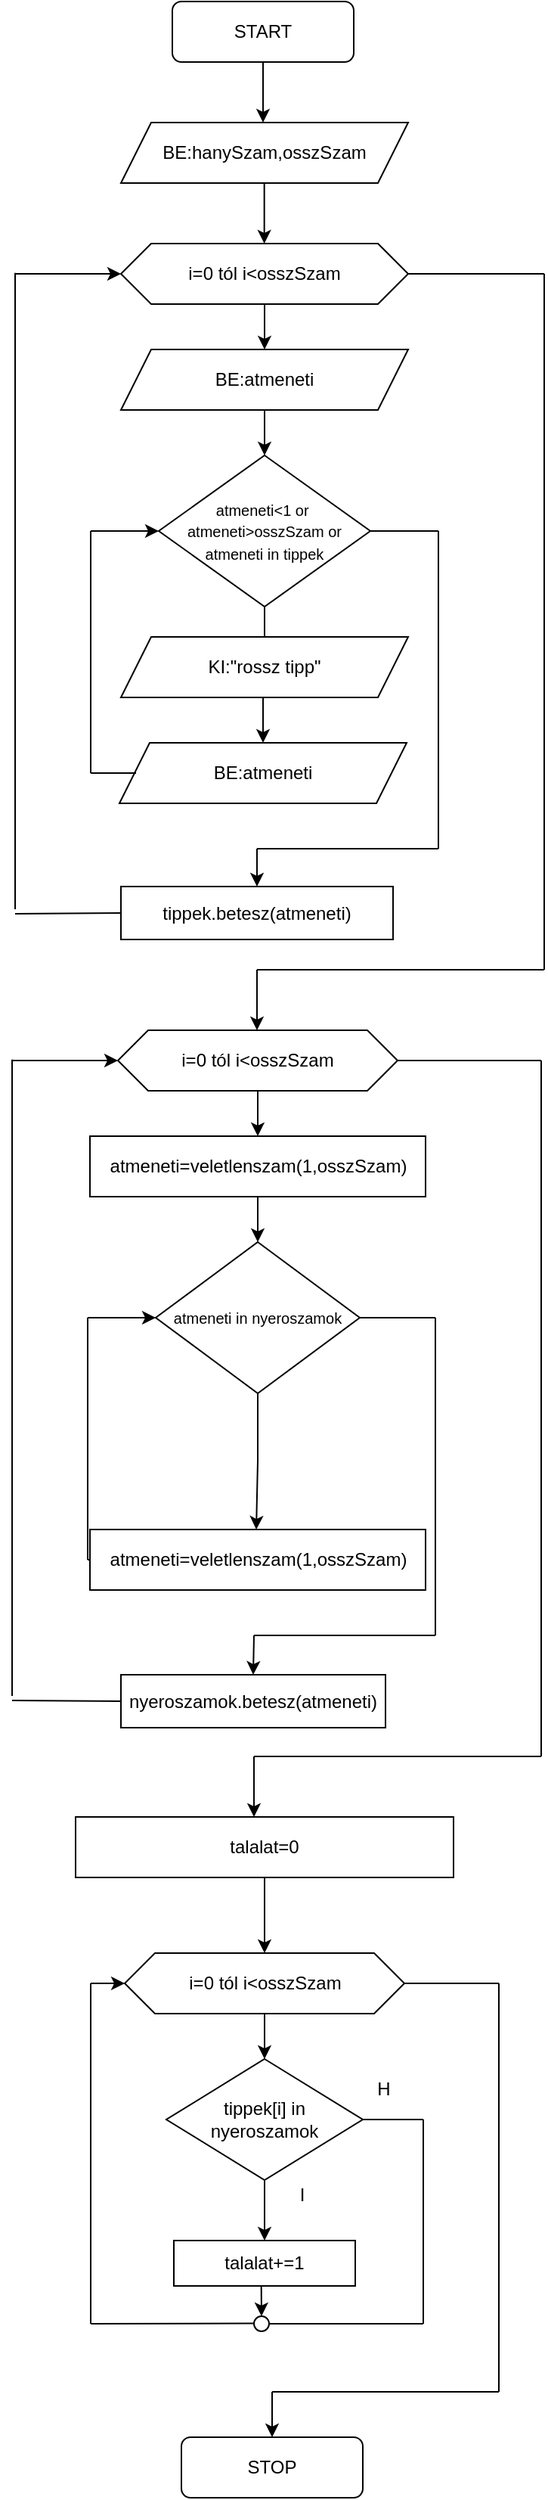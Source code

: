 <mxfile version="13.7.7" type="device"><diagram id="qWswqRjfIsMgmeCDrpxf" name="Page-1"><mxGraphModel dx="728" dy="518" grid="1" gridSize="10" guides="1" tooltips="1" connect="1" arrows="1" fold="1" page="1" pageScale="1" pageWidth="827" pageHeight="1169" math="0" shadow="0"><root><mxCell id="0"/><mxCell id="1" parent="0"/><mxCell id="zRtjkPz0g3i5yab9Swka-1" value="START" style="rounded=1;whiteSpace=wrap;html=1;" vertex="1" parent="1"><mxGeometry x="354" width="120" height="40" as="geometry"/></mxCell><mxCell id="zRtjkPz0g3i5yab9Swka-2" value="" style="endArrow=classic;html=1;exitX=0.5;exitY=1;exitDx=0;exitDy=0;" edge="1" parent="1" source="zRtjkPz0g3i5yab9Swka-1"><mxGeometry width="50" height="50" relative="1" as="geometry"><mxPoint x="390" y="80" as="sourcePoint"/><mxPoint x="414" y="80" as="targetPoint"/></mxGeometry></mxCell><mxCell id="zRtjkPz0g3i5yab9Swka-3" value="BE:hanySzam,osszSzam" style="shape=parallelogram;perimeter=parallelogramPerimeter;whiteSpace=wrap;html=1;fixedSize=1;" vertex="1" parent="1"><mxGeometry x="320" y="80" width="190" height="40" as="geometry"/></mxCell><mxCell id="zRtjkPz0g3i5yab9Swka-4" value="" style="endArrow=classic;html=1;exitX=0.5;exitY=1;exitDx=0;exitDy=0;" edge="1" parent="1"><mxGeometry width="50" height="50" relative="1" as="geometry"><mxPoint x="414.83" y="120" as="sourcePoint"/><mxPoint x="414.83" y="160" as="targetPoint"/></mxGeometry></mxCell><mxCell id="zRtjkPz0g3i5yab9Swka-8" value="" style="edgeStyle=orthogonalEdgeStyle;rounded=0;orthogonalLoop=1;jettySize=auto;html=1;" edge="1" parent="1" source="zRtjkPz0g3i5yab9Swka-5" target="zRtjkPz0g3i5yab9Swka-6"><mxGeometry relative="1" as="geometry"/></mxCell><mxCell id="zRtjkPz0g3i5yab9Swka-5" value="i=0 tól i&amp;lt;osszSzam" style="shape=hexagon;perimeter=hexagonPerimeter2;whiteSpace=wrap;html=1;fixedSize=1;" vertex="1" parent="1"><mxGeometry x="320" y="160" width="190" height="40" as="geometry"/></mxCell><mxCell id="zRtjkPz0g3i5yab9Swka-9" value="" style="edgeStyle=orthogonalEdgeStyle;rounded=0;orthogonalLoop=1;jettySize=auto;html=1;" edge="1" parent="1" source="zRtjkPz0g3i5yab9Swka-6" target="zRtjkPz0g3i5yab9Swka-7"><mxGeometry relative="1" as="geometry"/></mxCell><mxCell id="zRtjkPz0g3i5yab9Swka-6" value="BE:atmeneti" style="shape=parallelogram;perimeter=parallelogramPerimeter;whiteSpace=wrap;html=1;fixedSize=1;" vertex="1" parent="1"><mxGeometry x="320" y="230" width="190" height="40" as="geometry"/></mxCell><mxCell id="zRtjkPz0g3i5yab9Swka-13" value="" style="edgeStyle=orthogonalEdgeStyle;rounded=0;orthogonalLoop=1;jettySize=auto;html=1;" edge="1" parent="1" source="zRtjkPz0g3i5yab9Swka-7" target="zRtjkPz0g3i5yab9Swka-11"><mxGeometry relative="1" as="geometry"/></mxCell><mxCell id="zRtjkPz0g3i5yab9Swka-7" value="&lt;font style=&quot;font-size: 10px&quot;&gt;atmeneti&amp;lt;1 or&amp;nbsp; atmeneti&amp;gt;osszSzam or atmeneti in tippek&lt;/font&gt;" style="rhombus;whiteSpace=wrap;html=1;" vertex="1" parent="1"><mxGeometry x="345" y="300" width="140" height="100" as="geometry"/></mxCell><mxCell id="zRtjkPz0g3i5yab9Swka-10" value="KI:&quot;rossz tipp&quot;" style="shape=parallelogram;perimeter=parallelogramPerimeter;whiteSpace=wrap;html=1;fixedSize=1;" vertex="1" parent="1"><mxGeometry x="320" y="420" width="190" height="40" as="geometry"/></mxCell><mxCell id="zRtjkPz0g3i5yab9Swka-11" value="BE:atmeneti" style="shape=parallelogram;perimeter=parallelogramPerimeter;whiteSpace=wrap;html=1;fixedSize=1;" vertex="1" parent="1"><mxGeometry x="319" y="490" width="190" height="40" as="geometry"/></mxCell><mxCell id="zRtjkPz0g3i5yab9Swka-18" value="" style="endArrow=none;html=1;" edge="1" parent="1"><mxGeometry width="50" height="50" relative="1" as="geometry"><mxPoint x="330" y="510" as="sourcePoint"/><mxPoint x="300" y="510" as="targetPoint"/></mxGeometry></mxCell><mxCell id="zRtjkPz0g3i5yab9Swka-19" value="" style="endArrow=none;html=1;" edge="1" parent="1"><mxGeometry width="50" height="50" relative="1" as="geometry"><mxPoint x="300" y="510" as="sourcePoint"/><mxPoint x="300" y="350" as="targetPoint"/></mxGeometry></mxCell><mxCell id="zRtjkPz0g3i5yab9Swka-20" value="" style="endArrow=classic;html=1;entryX=0;entryY=0.5;entryDx=0;entryDy=0;" edge="1" parent="1" target="zRtjkPz0g3i5yab9Swka-7"><mxGeometry width="50" height="50" relative="1" as="geometry"><mxPoint x="300" y="350" as="sourcePoint"/><mxPoint x="350" y="350" as="targetPoint"/></mxGeometry></mxCell><mxCell id="zRtjkPz0g3i5yab9Swka-21" value="" style="endArrow=none;html=1;entryX=1;entryY=0.5;entryDx=0;entryDy=0;" edge="1" parent="1" target="zRtjkPz0g3i5yab9Swka-7"><mxGeometry width="50" height="50" relative="1" as="geometry"><mxPoint x="530" y="350" as="sourcePoint"/><mxPoint x="440" y="420" as="targetPoint"/></mxGeometry></mxCell><mxCell id="zRtjkPz0g3i5yab9Swka-22" value="" style="endArrow=none;html=1;" edge="1" parent="1"><mxGeometry width="50" height="50" relative="1" as="geometry"><mxPoint x="530" y="560" as="sourcePoint"/><mxPoint x="530" y="350" as="targetPoint"/></mxGeometry></mxCell><mxCell id="zRtjkPz0g3i5yab9Swka-23" value="tippek.betesz(atmeneti)" style="rounded=0;whiteSpace=wrap;html=1;" vertex="1" parent="1"><mxGeometry x="320" y="585" width="180" height="35" as="geometry"/></mxCell><mxCell id="zRtjkPz0g3i5yab9Swka-24" value="" style="endArrow=none;html=1;" edge="1" parent="1"><mxGeometry width="50" height="50" relative="1" as="geometry"><mxPoint x="410" y="560" as="sourcePoint"/><mxPoint x="530" y="560" as="targetPoint"/></mxGeometry></mxCell><mxCell id="zRtjkPz0g3i5yab9Swka-25" value="" style="endArrow=classic;html=1;entryX=0.5;entryY=0;entryDx=0;entryDy=0;" edge="1" parent="1" target="zRtjkPz0g3i5yab9Swka-23"><mxGeometry width="50" height="50" relative="1" as="geometry"><mxPoint x="410" y="560" as="sourcePoint"/><mxPoint x="410" y="580" as="targetPoint"/></mxGeometry></mxCell><mxCell id="zRtjkPz0g3i5yab9Swka-27" value="" style="endArrow=none;html=1;entryX=0;entryY=0.5;entryDx=0;entryDy=0;" edge="1" parent="1" target="zRtjkPz0g3i5yab9Swka-23"><mxGeometry width="50" height="50" relative="1" as="geometry"><mxPoint x="250" y="603" as="sourcePoint"/><mxPoint x="300" y="600" as="targetPoint"/></mxGeometry></mxCell><mxCell id="zRtjkPz0g3i5yab9Swka-29" value="" style="endArrow=none;html=1;" edge="1" parent="1"><mxGeometry width="50" height="50" relative="1" as="geometry"><mxPoint x="250" y="179.333" as="sourcePoint"/><mxPoint x="250" y="600" as="targetPoint"/></mxGeometry></mxCell><mxCell id="zRtjkPz0g3i5yab9Swka-30" value="" style="endArrow=classic;html=1;" edge="1" parent="1" target="zRtjkPz0g3i5yab9Swka-5"><mxGeometry width="50" height="50" relative="1" as="geometry"><mxPoint x="250" y="180" as="sourcePoint"/><mxPoint x="310" y="210" as="targetPoint"/></mxGeometry></mxCell><mxCell id="zRtjkPz0g3i5yab9Swka-31" value="" style="endArrow=none;html=1;entryX=1;entryY=0.5;entryDx=0;entryDy=0;" edge="1" parent="1" target="zRtjkPz0g3i5yab9Swka-5"><mxGeometry width="50" height="50" relative="1" as="geometry"><mxPoint x="600" y="180" as="sourcePoint"/><mxPoint x="530" y="200" as="targetPoint"/></mxGeometry></mxCell><mxCell id="zRtjkPz0g3i5yab9Swka-32" value="" style="endArrow=none;html=1;" edge="1" parent="1"><mxGeometry width="50" height="50" relative="1" as="geometry"><mxPoint x="600" y="640" as="sourcePoint"/><mxPoint x="600" y="180" as="targetPoint"/></mxGeometry></mxCell><mxCell id="zRtjkPz0g3i5yab9Swka-33" value="" style="endArrow=none;html=1;" edge="1" parent="1"><mxGeometry width="50" height="50" relative="1" as="geometry"><mxPoint x="410" y="640" as="sourcePoint"/><mxPoint x="600" y="640" as="targetPoint"/></mxGeometry></mxCell><mxCell id="zRtjkPz0g3i5yab9Swka-34" value="" style="endArrow=classic;html=1;" edge="1" parent="1"><mxGeometry width="50" height="50" relative="1" as="geometry"><mxPoint x="410" y="640" as="sourcePoint"/><mxPoint x="410" y="680" as="targetPoint"/></mxGeometry></mxCell><mxCell id="zRtjkPz0g3i5yab9Swka-35" value="" style="edgeStyle=orthogonalEdgeStyle;rounded=0;orthogonalLoop=1;jettySize=auto;html=1;" edge="1" parent="1" source="zRtjkPz0g3i5yab9Swka-36" target="zRtjkPz0g3i5yab9Swka-38"><mxGeometry relative="1" as="geometry"/></mxCell><mxCell id="zRtjkPz0g3i5yab9Swka-36" value="i=0 tól i&amp;lt;osszSzam" style="shape=hexagon;perimeter=hexagonPerimeter2;whiteSpace=wrap;html=1;fixedSize=1;" vertex="1" parent="1"><mxGeometry x="318" y="680" width="185" height="40" as="geometry"/></mxCell><mxCell id="zRtjkPz0g3i5yab9Swka-37" value="" style="edgeStyle=orthogonalEdgeStyle;rounded=0;orthogonalLoop=1;jettySize=auto;html=1;" edge="1" parent="1" source="zRtjkPz0g3i5yab9Swka-38" target="zRtjkPz0g3i5yab9Swka-40"><mxGeometry relative="1" as="geometry"/></mxCell><mxCell id="zRtjkPz0g3i5yab9Swka-38" value="atmeneti=veletlenszam(1,osszSzam)" style="shape=parallelogram;perimeter=parallelogramPerimeter;whiteSpace=wrap;html=1;fixedSize=1;size=-8;" vertex="1" parent="1"><mxGeometry x="299.5" y="750" width="222" height="40" as="geometry"/></mxCell><mxCell id="zRtjkPz0g3i5yab9Swka-39" value="" style="edgeStyle=orthogonalEdgeStyle;rounded=0;orthogonalLoop=1;jettySize=auto;html=1;" edge="1" parent="1" source="zRtjkPz0g3i5yab9Swka-40"><mxGeometry relative="1" as="geometry"><mxPoint x="409.524" y="1010" as="targetPoint"/></mxGeometry></mxCell><mxCell id="zRtjkPz0g3i5yab9Swka-40" value="&lt;font style=&quot;font-size: 10px&quot;&gt;atmeneti in nyeroszamok&lt;br&gt;&lt;/font&gt;" style="rhombus;whiteSpace=wrap;html=1;" vertex="1" parent="1"><mxGeometry x="343" y="820" width="135" height="100" as="geometry"/></mxCell><mxCell id="zRtjkPz0g3i5yab9Swka-43" value="" style="endArrow=none;html=1;" edge="1" parent="1"><mxGeometry width="50" height="50" relative="1" as="geometry"><mxPoint x="328" y="1030" as="sourcePoint"/><mxPoint x="298" y="1030" as="targetPoint"/></mxGeometry></mxCell><mxCell id="zRtjkPz0g3i5yab9Swka-44" value="" style="endArrow=none;html=1;" edge="1" parent="1"><mxGeometry width="50" height="50" relative="1" as="geometry"><mxPoint x="298" y="1030" as="sourcePoint"/><mxPoint x="298" y="870" as="targetPoint"/></mxGeometry></mxCell><mxCell id="zRtjkPz0g3i5yab9Swka-45" value="" style="endArrow=classic;html=1;entryX=0;entryY=0.5;entryDx=0;entryDy=0;" edge="1" parent="1" target="zRtjkPz0g3i5yab9Swka-40"><mxGeometry width="50" height="50" relative="1" as="geometry"><mxPoint x="298" y="870" as="sourcePoint"/><mxPoint x="348" y="870" as="targetPoint"/></mxGeometry></mxCell><mxCell id="zRtjkPz0g3i5yab9Swka-46" value="" style="endArrow=none;html=1;entryX=1;entryY=0.5;entryDx=0;entryDy=0;" edge="1" parent="1" target="zRtjkPz0g3i5yab9Swka-40"><mxGeometry width="50" height="50" relative="1" as="geometry"><mxPoint x="528" y="870" as="sourcePoint"/><mxPoint x="438" y="940" as="targetPoint"/></mxGeometry></mxCell><mxCell id="zRtjkPz0g3i5yab9Swka-47" value="" style="endArrow=none;html=1;" edge="1" parent="1"><mxGeometry width="50" height="50" relative="1" as="geometry"><mxPoint x="528" y="1080" as="sourcePoint"/><mxPoint x="528" y="870" as="targetPoint"/></mxGeometry></mxCell><mxCell id="zRtjkPz0g3i5yab9Swka-48" value="nyeroszamok.betesz(atmeneti)" style="rounded=0;whiteSpace=wrap;html=1;" vertex="1" parent="1"><mxGeometry x="320" y="1106" width="175" height="35" as="geometry"/></mxCell><mxCell id="zRtjkPz0g3i5yab9Swka-49" value="" style="endArrow=none;html=1;" edge="1" parent="1"><mxGeometry width="50" height="50" relative="1" as="geometry"><mxPoint x="408" y="1080" as="sourcePoint"/><mxPoint x="528" y="1080" as="targetPoint"/></mxGeometry></mxCell><mxCell id="zRtjkPz0g3i5yab9Swka-50" value="" style="endArrow=classic;html=1;entryX=0.5;entryY=0;entryDx=0;entryDy=0;" edge="1" parent="1" target="zRtjkPz0g3i5yab9Swka-48"><mxGeometry width="50" height="50" relative="1" as="geometry"><mxPoint x="408" y="1080" as="sourcePoint"/><mxPoint x="408" y="1100" as="targetPoint"/></mxGeometry></mxCell><mxCell id="zRtjkPz0g3i5yab9Swka-51" value="" style="endArrow=none;html=1;entryX=0;entryY=0.5;entryDx=0;entryDy=0;" edge="1" parent="1" target="zRtjkPz0g3i5yab9Swka-48"><mxGeometry width="50" height="50" relative="1" as="geometry"><mxPoint x="248" y="1123" as="sourcePoint"/><mxPoint x="298" y="1120" as="targetPoint"/></mxGeometry></mxCell><mxCell id="zRtjkPz0g3i5yab9Swka-52" value="" style="endArrow=none;html=1;" edge="1" parent="1"><mxGeometry width="50" height="50" relative="1" as="geometry"><mxPoint x="248" y="699.333" as="sourcePoint"/><mxPoint x="248" y="1120" as="targetPoint"/></mxGeometry></mxCell><mxCell id="zRtjkPz0g3i5yab9Swka-53" value="" style="endArrow=classic;html=1;" edge="1" parent="1" target="zRtjkPz0g3i5yab9Swka-36"><mxGeometry width="50" height="50" relative="1" as="geometry"><mxPoint x="248" y="700" as="sourcePoint"/><mxPoint x="308" y="730" as="targetPoint"/></mxGeometry></mxCell><mxCell id="zRtjkPz0g3i5yab9Swka-54" value="" style="endArrow=none;html=1;entryX=1;entryY=0.5;entryDx=0;entryDy=0;" edge="1" parent="1" target="zRtjkPz0g3i5yab9Swka-36"><mxGeometry width="50" height="50" relative="1" as="geometry"><mxPoint x="598" y="700" as="sourcePoint"/><mxPoint x="528" y="720" as="targetPoint"/></mxGeometry></mxCell><mxCell id="zRtjkPz0g3i5yab9Swka-55" value="" style="endArrow=none;html=1;" edge="1" parent="1"><mxGeometry width="50" height="50" relative="1" as="geometry"><mxPoint x="598" y="1160" as="sourcePoint"/><mxPoint x="598" y="700" as="targetPoint"/></mxGeometry></mxCell><mxCell id="zRtjkPz0g3i5yab9Swka-56" value="" style="endArrow=none;html=1;" edge="1" parent="1"><mxGeometry width="50" height="50" relative="1" as="geometry"><mxPoint x="408" y="1160" as="sourcePoint"/><mxPoint x="598" y="1160" as="targetPoint"/></mxGeometry></mxCell><mxCell id="zRtjkPz0g3i5yab9Swka-57" value="" style="endArrow=classic;html=1;" edge="1" parent="1"><mxGeometry width="50" height="50" relative="1" as="geometry"><mxPoint x="408" y="1160" as="sourcePoint"/><mxPoint x="408" y="1200" as="targetPoint"/></mxGeometry></mxCell><mxCell id="zRtjkPz0g3i5yab9Swka-58" value="atmeneti=veletlenszam(1,osszSzam)" style="shape=parallelogram;perimeter=parallelogramPerimeter;whiteSpace=wrap;html=1;fixedSize=1;size=-8;" vertex="1" parent="1"><mxGeometry x="299.5" y="1010" width="222" height="40" as="geometry"/></mxCell><mxCell id="zRtjkPz0g3i5yab9Swka-61" value="" style="edgeStyle=orthogonalEdgeStyle;rounded=0;orthogonalLoop=1;jettySize=auto;html=1;" edge="1" parent="1" source="zRtjkPz0g3i5yab9Swka-59" target="zRtjkPz0g3i5yab9Swka-60"><mxGeometry relative="1" as="geometry"/></mxCell><mxCell id="zRtjkPz0g3i5yab9Swka-59" value="talalat=0" style="rounded=0;whiteSpace=wrap;html=1;" vertex="1" parent="1"><mxGeometry x="290" y="1200" width="250" height="40" as="geometry"/></mxCell><mxCell id="zRtjkPz0g3i5yab9Swka-63" value="" style="edgeStyle=orthogonalEdgeStyle;rounded=0;orthogonalLoop=1;jettySize=auto;html=1;" edge="1" parent="1" source="zRtjkPz0g3i5yab9Swka-60" target="zRtjkPz0g3i5yab9Swka-62"><mxGeometry relative="1" as="geometry"/></mxCell><mxCell id="zRtjkPz0g3i5yab9Swka-60" value="i=0 tól i&amp;lt;osszSzam" style="shape=hexagon;perimeter=hexagonPerimeter2;whiteSpace=wrap;html=1;fixedSize=1;" vertex="1" parent="1"><mxGeometry x="322.5" y="1290" width="185" height="40" as="geometry"/></mxCell><mxCell id="zRtjkPz0g3i5yab9Swka-68" value="" style="edgeStyle=orthogonalEdgeStyle;rounded=0;orthogonalLoop=1;jettySize=auto;html=1;" edge="1" parent="1" source="zRtjkPz0g3i5yab9Swka-62" target="zRtjkPz0g3i5yab9Swka-67"><mxGeometry relative="1" as="geometry"/></mxCell><mxCell id="zRtjkPz0g3i5yab9Swka-62" value="tippek[i] in nyeroszamok" style="rhombus;whiteSpace=wrap;html=1;" vertex="1" parent="1"><mxGeometry x="350" y="1360" width="130" height="80" as="geometry"/></mxCell><mxCell id="zRtjkPz0g3i5yab9Swka-64" value="I" style="text;html=1;strokeColor=none;fillColor=none;align=center;verticalAlign=middle;whiteSpace=wrap;rounded=0;" vertex="1" parent="1"><mxGeometry x="420" y="1440" width="40" height="20" as="geometry"/></mxCell><mxCell id="zRtjkPz0g3i5yab9Swka-65" value="H" style="text;html=1;strokeColor=none;fillColor=none;align=center;verticalAlign=middle;whiteSpace=wrap;rounded=0;" vertex="1" parent="1"><mxGeometry x="474" y="1370" width="40" height="20" as="geometry"/></mxCell><mxCell id="zRtjkPz0g3i5yab9Swka-67" value="talalat+=1" style="rounded=0;whiteSpace=wrap;html=1;" vertex="1" parent="1"><mxGeometry x="355" y="1480" width="120" height="30" as="geometry"/></mxCell><mxCell id="zRtjkPz0g3i5yab9Swka-69" value="" style="endArrow=none;html=1;entryX=0;entryY=0.5;entryDx=0;entryDy=0;" edge="1" parent="1"><mxGeometry width="50" height="50" relative="1" as="geometry"><mxPoint x="300" y="1535" as="sourcePoint"/><mxPoint x="408" y="1534.8" as="targetPoint"/></mxGeometry></mxCell><mxCell id="zRtjkPz0g3i5yab9Swka-73" value="" style="endArrow=none;html=1;" edge="1" parent="1"><mxGeometry width="50" height="50" relative="1" as="geometry"><mxPoint x="300" y="1535" as="sourcePoint"/><mxPoint x="300" y="1310" as="targetPoint"/></mxGeometry></mxCell><mxCell id="zRtjkPz0g3i5yab9Swka-75" value="" style="endArrow=classic;html=1;entryX=0;entryY=0.5;entryDx=0;entryDy=0;" edge="1" parent="1" target="zRtjkPz0g3i5yab9Swka-60"><mxGeometry width="50" height="50" relative="1" as="geometry"><mxPoint x="300" y="1310" as="sourcePoint"/><mxPoint x="440" y="1360" as="targetPoint"/></mxGeometry></mxCell><mxCell id="zRtjkPz0g3i5yab9Swka-76" value="" style="endArrow=none;html=1;entryX=1;entryY=0.5;entryDx=0;entryDy=0;" edge="1" parent="1" target="zRtjkPz0g3i5yab9Swka-62"><mxGeometry width="50" height="50" relative="1" as="geometry"><mxPoint x="520" y="1400" as="sourcePoint"/><mxPoint x="460" y="1440" as="targetPoint"/></mxGeometry></mxCell><mxCell id="zRtjkPz0g3i5yab9Swka-77" value="" style="endArrow=none;html=1;" edge="1" parent="1"><mxGeometry width="50" height="50" relative="1" as="geometry"><mxPoint x="520" y="1535" as="sourcePoint"/><mxPoint x="520" y="1400" as="targetPoint"/></mxGeometry></mxCell><mxCell id="zRtjkPz0g3i5yab9Swka-79" value="" style="ellipse;whiteSpace=wrap;html=1;aspect=fixed;" vertex="1" parent="1"><mxGeometry x="408" y="1530" width="10" height="10" as="geometry"/></mxCell><mxCell id="zRtjkPz0g3i5yab9Swka-80" value="" style="endArrow=classic;html=1;exitX=0.482;exitY=1.013;exitDx=0;exitDy=0;exitPerimeter=0;entryX=0.5;entryY=0;entryDx=0;entryDy=0;" edge="1" parent="1" source="zRtjkPz0g3i5yab9Swka-67" target="zRtjkPz0g3i5yab9Swka-79"><mxGeometry width="50" height="50" relative="1" as="geometry"><mxPoint x="420" y="1540" as="sourcePoint"/><mxPoint x="470" y="1490" as="targetPoint"/></mxGeometry></mxCell><mxCell id="zRtjkPz0g3i5yab9Swka-81" value="" style="endArrow=none;html=1;exitX=1;exitY=0.5;exitDx=0;exitDy=0;" edge="1" parent="1" source="zRtjkPz0g3i5yab9Swka-79"><mxGeometry width="50" height="50" relative="1" as="geometry"><mxPoint x="390" y="1540" as="sourcePoint"/><mxPoint x="520" y="1535" as="targetPoint"/></mxGeometry></mxCell><mxCell id="zRtjkPz0g3i5yab9Swka-82" value="" style="endArrow=none;html=1;entryX=1;entryY=0.5;entryDx=0;entryDy=0;" edge="1" parent="1" target="zRtjkPz0g3i5yab9Swka-60"><mxGeometry width="50" height="50" relative="1" as="geometry"><mxPoint x="570" y="1310" as="sourcePoint"/><mxPoint x="530" y="1390" as="targetPoint"/></mxGeometry></mxCell><mxCell id="zRtjkPz0g3i5yab9Swka-83" value="" style="endArrow=none;html=1;" edge="1" parent="1"><mxGeometry width="50" height="50" relative="1" as="geometry"><mxPoint x="570" y="1580" as="sourcePoint"/><mxPoint x="570" y="1310" as="targetPoint"/></mxGeometry></mxCell><mxCell id="zRtjkPz0g3i5yab9Swka-84" value="" style="endArrow=none;html=1;" edge="1" parent="1"><mxGeometry width="50" height="50" relative="1" as="geometry"><mxPoint x="420" y="1580" as="sourcePoint"/><mxPoint x="570" y="1580" as="targetPoint"/></mxGeometry></mxCell><mxCell id="zRtjkPz0g3i5yab9Swka-85" value="STOP" style="rounded=1;whiteSpace=wrap;html=1;" vertex="1" parent="1"><mxGeometry x="360" y="1610" width="120" height="40" as="geometry"/></mxCell><mxCell id="zRtjkPz0g3i5yab9Swka-86" value="" style="endArrow=classic;html=1;entryX=0.5;entryY=0;entryDx=0;entryDy=0;" edge="1" parent="1" target="zRtjkPz0g3i5yab9Swka-85"><mxGeometry width="50" height="50" relative="1" as="geometry"><mxPoint x="420" y="1580" as="sourcePoint"/><mxPoint x="510" y="1510" as="targetPoint"/></mxGeometry></mxCell></root></mxGraphModel></diagram></mxfile>